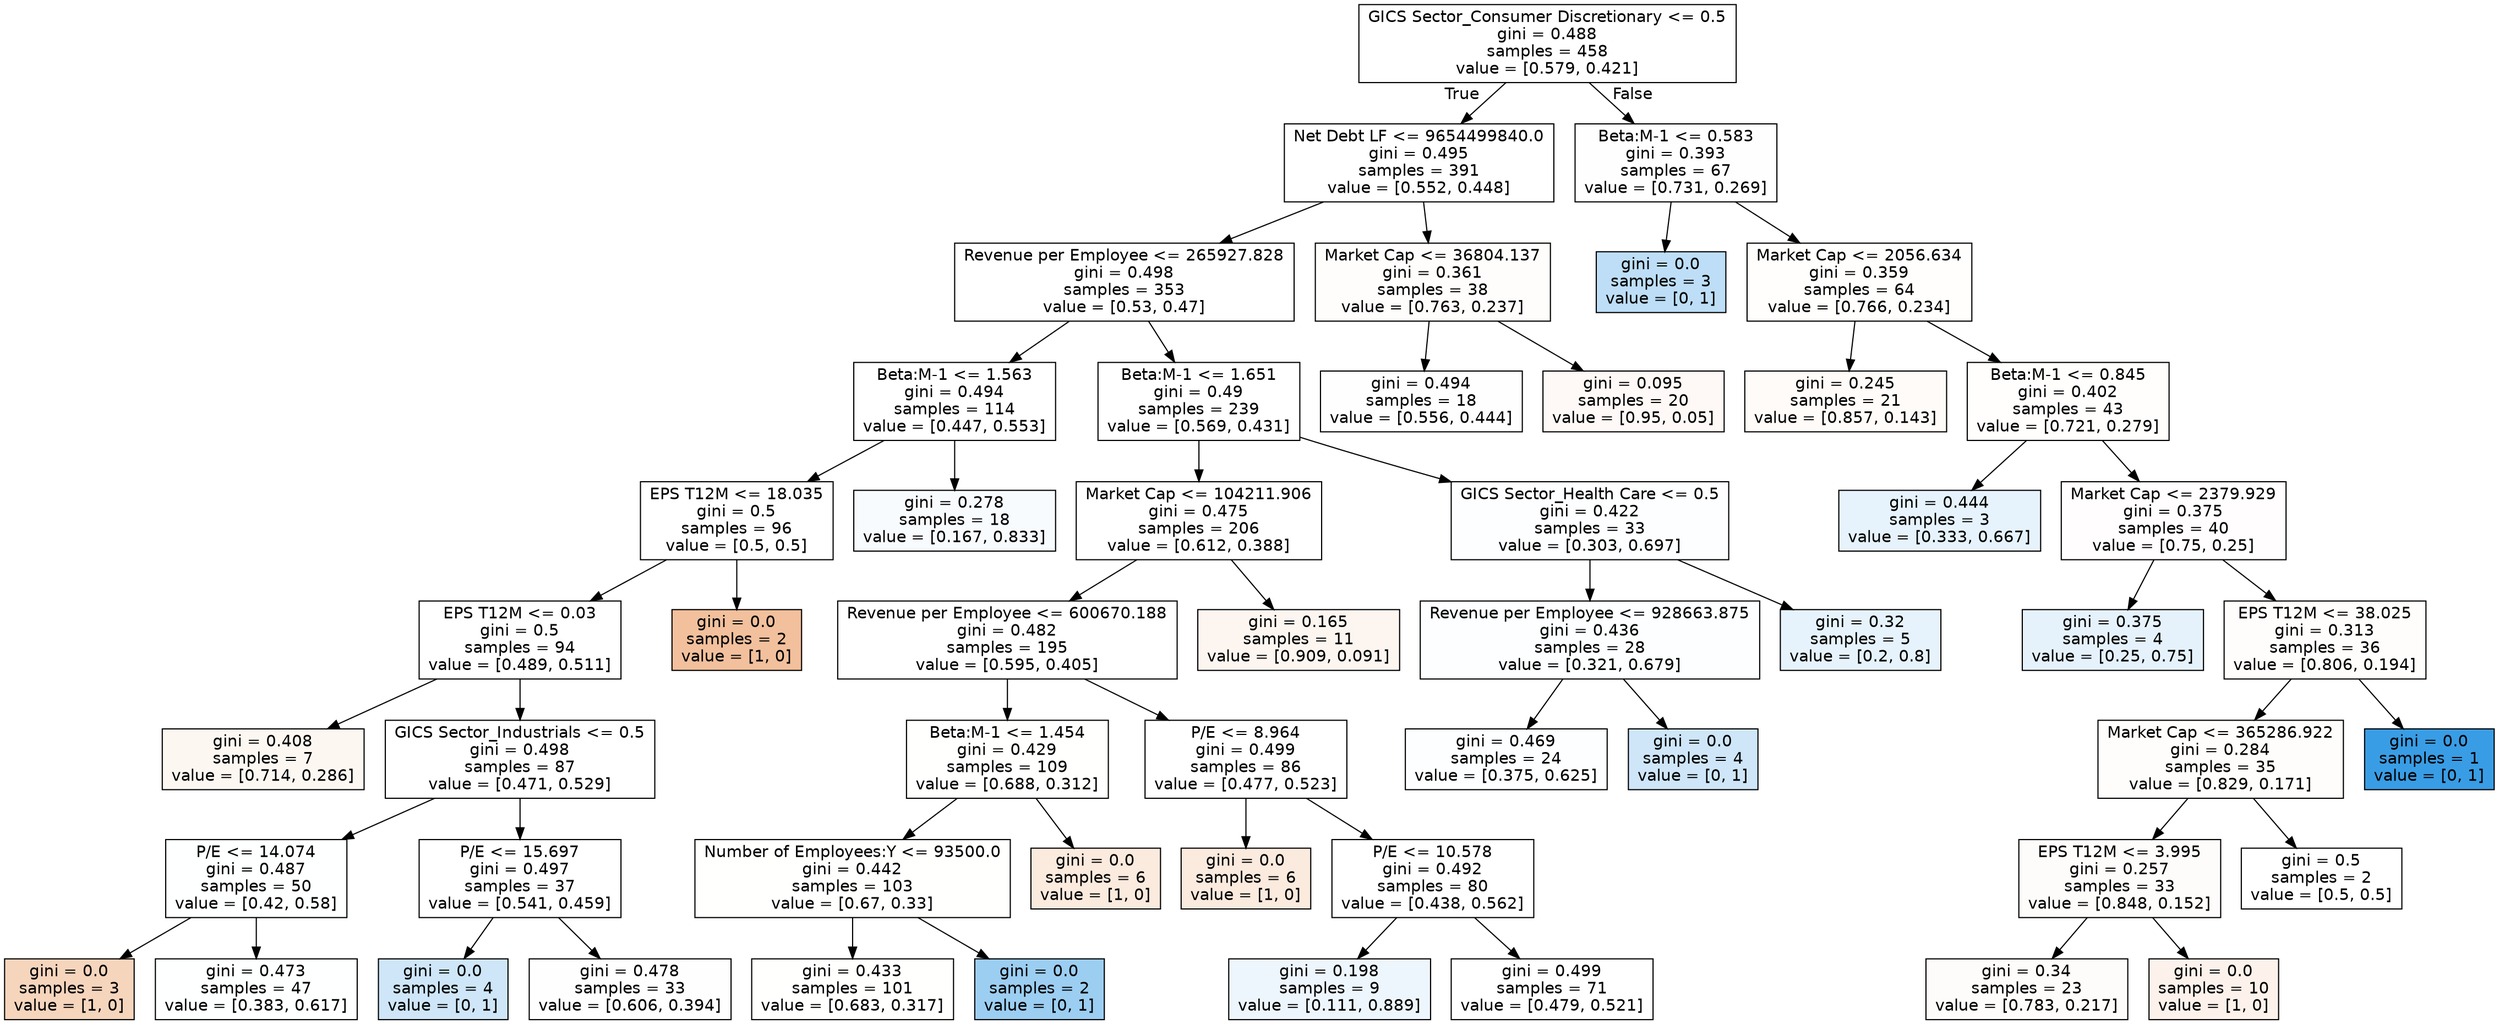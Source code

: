 digraph Tree {
node [shape=box, style="filled", color="black", fontname="helvetica"] ;
edge [fontname="helvetica"] ;
0 [label="GICS Sector_Consumer Discretionary <= 0.5\ngini = 0.488\nsamples = 458\nvalue = [0.579, 0.421]", fillcolor="#ffffff"] ;
1 [label="Net Debt LF <= 9654499840.0\ngini = 0.495\nsamples = 391\nvalue = [0.552, 0.448]", fillcolor="#ffffff"] ;
0 -> 1 [labeldistance=2.5, labelangle=45, headlabel="True"] ;
3 [label="Revenue per Employee <= 265927.828\ngini = 0.498\nsamples = 353\nvalue = [0.53, 0.47]", fillcolor="#ffffff"] ;
1 -> 3 ;
9 [label="Beta:M-1 <= 1.563\ngini = 0.494\nsamples = 114\nvalue = [0.447, 0.553]", fillcolor="#ffffff"] ;
3 -> 9 ;
13 [label="EPS T12M <= 18.035\ngini = 0.5\nsamples = 96\nvalue = [0.5, 0.5]", fillcolor="#ffffff"] ;
9 -> 13 ;
27 [label="EPS T12M <= 0.03\ngini = 0.5\nsamples = 94\nvalue = [0.489, 0.511]", fillcolor="#ffffff"] ;
13 -> 27 ;
29 [label="gini = 0.408\nsamples = 7\nvalue = [0.714, 0.286]", fillcolor="#fdf7f2"] ;
27 -> 29 ;
30 [label="GICS Sector_Industrials <= 0.5\ngini = 0.498\nsamples = 87\nvalue = [0.471, 0.529]", fillcolor="#ffffff"] ;
27 -> 30 ;
31 [label="P/E <= 14.074\ngini = 0.487\nsamples = 50\nvalue = [0.42, 0.58]", fillcolor="#feffff"] ;
30 -> 31 ;
35 [label="gini = 0.0\nsamples = 3\nvalue = [1, 0]", fillcolor="#f6d5bd"] ;
31 -> 35 ;
36 [label="gini = 0.473\nsamples = 47\nvalue = [0.383, 0.617]", fillcolor="#feffff"] ;
31 -> 36 ;
32 [label="P/E <= 15.697\ngini = 0.497\nsamples = 37\nvalue = [0.541, 0.459]", fillcolor="#ffffff"] ;
30 -> 32 ;
33 [label="gini = 0.0\nsamples = 4\nvalue = [0, 1]", fillcolor="#cee6f8"] ;
32 -> 33 ;
34 [label="gini = 0.478\nsamples = 33\nvalue = [0.606, 0.394]", fillcolor="#fffefe"] ;
32 -> 34 ;
28 [label="gini = 0.0\nsamples = 2\nvalue = [1, 0]", fillcolor="#f2c09c"] ;
13 -> 28 ;
14 [label="gini = 0.278\nsamples = 18\nvalue = [0.167, 0.833]", fillcolor="#f8fbfe"] ;
9 -> 14 ;
10 [label="Beta:M-1 <= 1.651\ngini = 0.49\nsamples = 239\nvalue = [0.569, 0.431]", fillcolor="#ffffff"] ;
3 -> 10 ;
11 [label="Market Cap <= 104211.906\ngini = 0.475\nsamples = 206\nvalue = [0.612, 0.388]", fillcolor="#ffffff"] ;
10 -> 11 ;
15 [label="Revenue per Employee <= 600670.188\ngini = 0.482\nsamples = 195\nvalue = [0.595, 0.405]", fillcolor="#ffffff"] ;
11 -> 15 ;
17 [label="Beta:M-1 <= 1.454\ngini = 0.429\nsamples = 109\nvalue = [0.688, 0.312]", fillcolor="#fffffe"] ;
15 -> 17 ;
23 [label="Number of Employees:Y <= 93500.0\ngini = 0.442\nsamples = 103\nvalue = [0.67, 0.33]", fillcolor="#fffffe"] ;
17 -> 23 ;
25 [label="gini = 0.433\nsamples = 101\nvalue = [0.683, 0.317]", fillcolor="#fffffe"] ;
23 -> 25 ;
26 [label="gini = 0.0\nsamples = 2\nvalue = [0, 1]", fillcolor="#9ccef2"] ;
23 -> 26 ;
24 [label="gini = 0.0\nsamples = 6\nvalue = [1, 0]", fillcolor="#fbeade"] ;
17 -> 24 ;
18 [label="P/E <= 8.964\ngini = 0.499\nsamples = 86\nvalue = [0.477, 0.523]", fillcolor="#ffffff"] ;
15 -> 18 ;
19 [label="gini = 0.0\nsamples = 6\nvalue = [1, 0]", fillcolor="#fbeade"] ;
18 -> 19 ;
20 [label="P/E <= 10.578\ngini = 0.492\nsamples = 80\nvalue = [0.438, 0.562]", fillcolor="#ffffff"] ;
18 -> 20 ;
21 [label="gini = 0.198\nsamples = 9\nvalue = [0.111, 0.889]", fillcolor="#eef6fd"] ;
20 -> 21 ;
22 [label="gini = 0.499\nsamples = 71\nvalue = [0.479, 0.521]", fillcolor="#ffffff"] ;
20 -> 22 ;
16 [label="gini = 0.165\nsamples = 11\nvalue = [0.909, 0.091]", fillcolor="#fdf6f0"] ;
11 -> 16 ;
12 [label="GICS Sector_Health Care <= 0.5\ngini = 0.422\nsamples = 33\nvalue = [0.303, 0.697]", fillcolor="#fdfeff"] ;
10 -> 12 ;
49 [label="Revenue per Employee <= 928663.875\ngini = 0.436\nsamples = 28\nvalue = [0.321, 0.679]", fillcolor="#fcfeff"] ;
12 -> 49 ;
51 [label="gini = 0.469\nsamples = 24\nvalue = [0.375, 0.625]", fillcolor="#fdfeff"] ;
49 -> 51 ;
52 [label="gini = 0.0\nsamples = 4\nvalue = [0, 1]", fillcolor="#cee6f8"] ;
49 -> 52 ;
50 [label="gini = 0.32\nsamples = 5\nvalue = [0.2, 0.8]", fillcolor="#e6f3fc"] ;
12 -> 50 ;
4 [label="Market Cap <= 36804.137\ngini = 0.361\nsamples = 38\nvalue = [0.763, 0.237]", fillcolor="#fffdfc"] ;
1 -> 4 ;
7 [label="gini = 0.494\nsamples = 18\nvalue = [0.556, 0.444]", fillcolor="#fffefe"] ;
4 -> 7 ;
8 [label="gini = 0.095\nsamples = 20\nvalue = [0.95, 0.05]", fillcolor="#fef9f6"] ;
4 -> 8 ;
2 [label="Beta:M-1 <= 0.583\ngini = 0.393\nsamples = 67\nvalue = [0.731, 0.269]", fillcolor="#fffefe"] ;
0 -> 2 [labeldistance=2.5, labelangle=-45, headlabel="False"] ;
5 [label="gini = 0.0\nsamples = 3\nvalue = [0, 1]", fillcolor="#bddef6"] ;
2 -> 5 ;
6 [label="Market Cap <= 2056.634\ngini = 0.359\nsamples = 64\nvalue = [0.766, 0.234]", fillcolor="#fffefd"] ;
2 -> 6 ;
37 [label="gini = 0.245\nsamples = 21\nvalue = [0.857, 0.143]", fillcolor="#fefbf8"] ;
6 -> 37 ;
38 [label="Beta:M-1 <= 0.845\ngini = 0.402\nsamples = 43\nvalue = [0.721, 0.279]", fillcolor="#fffefd"] ;
6 -> 38 ;
39 [label="gini = 0.444\nsamples = 3\nvalue = [0.333, 0.667]", fillcolor="#e6f3fc"] ;
38 -> 39 ;
40 [label="Market Cap <= 2379.929\ngini = 0.375\nsamples = 40\nvalue = [0.75, 0.25]", fillcolor="#fffdfd"] ;
38 -> 40 ;
41 [label="gini = 0.375\nsamples = 4\nvalue = [0.25, 0.75]", fillcolor="#e5f2fc"] ;
40 -> 41 ;
42 [label="EPS T12M <= 38.025\ngini = 0.313\nsamples = 36\nvalue = [0.806, 0.194]", fillcolor="#fffdfc"] ;
40 -> 42 ;
43 [label="Market Cap <= 365286.922\ngini = 0.284\nsamples = 35\nvalue = [0.829, 0.171]", fillcolor="#fffdfb"] ;
42 -> 43 ;
45 [label="EPS T12M <= 3.995\ngini = 0.257\nsamples = 33\nvalue = [0.848, 0.152]", fillcolor="#fefcfb"] ;
43 -> 45 ;
47 [label="gini = 0.34\nsamples = 23\nvalue = [0.783, 0.217]", fillcolor="#fefcfa"] ;
45 -> 47 ;
48 [label="gini = 0.0\nsamples = 10\nvalue = [1, 0]", fillcolor="#fcf2eb"] ;
45 -> 48 ;
46 [label="gini = 0.5\nsamples = 2\nvalue = [0.5, 0.5]", fillcolor="#ffffff"] ;
43 -> 46 ;
44 [label="gini = 0.0\nsamples = 1\nvalue = [0, 1]", fillcolor="#399de5"] ;
42 -> 44 ;
}